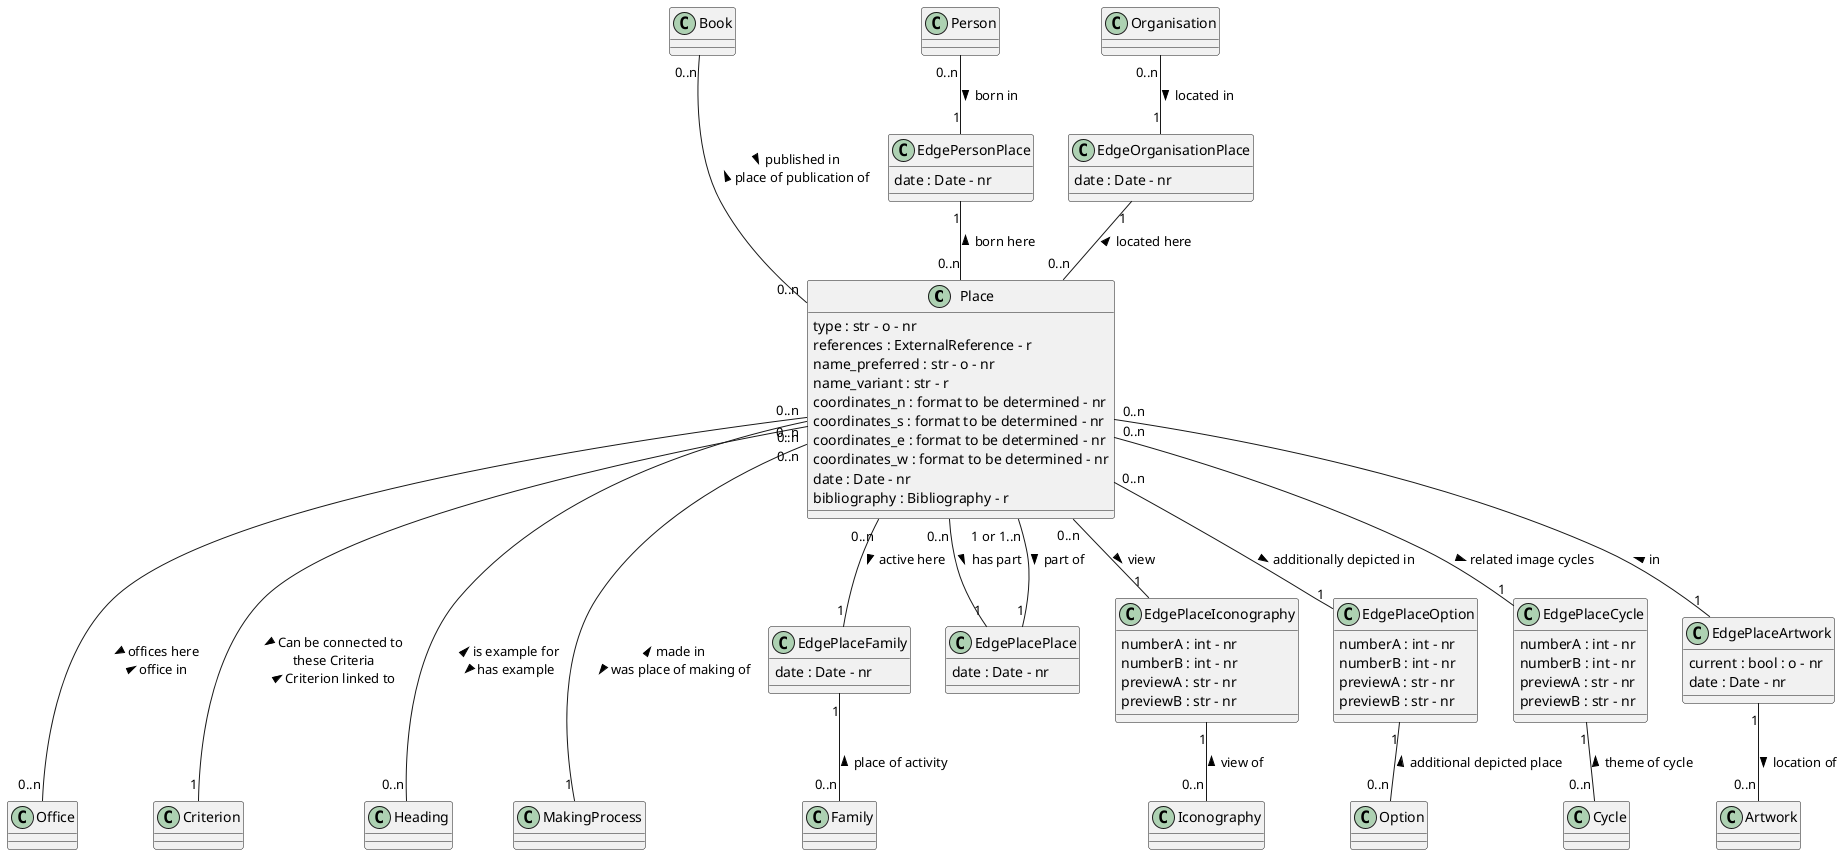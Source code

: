 @startuml 
class Place
Place : type : str - o - nr
Place : references : ExternalReference - r
Place : name_preferred : str - o - nr
Place : name_variant : str - r
Place : coordinates_n : format to be determined - nr
Place : coordinates_s : format to be determined - nr
Place : coordinates_e : format to be determined - nr
Place : coordinates_w : format to be determined - nr
Place : date : Date - nr
Place : bibliography : Bibliography - r


class Person 

class Family

class Office

class Organisation

class Place 

class Iconography

class Option 
    
class Criterion

class Cycle

class Book

class Heading

class MakingProcess

class Artwork

class EdgePersonPlace
EdgePersonPlace : date : Date - nr

class EdgePlaceFamily
EdgePlaceFamily : date : Date - nr

class EdgeOrganisationPlace
EdgeOrganisationPlace : date : Date - nr

class EdgePlacePlace
EdgePlacePlace : date : Date - nr

class EdgePlaceIconography
EdgePlaceIconography : numberA : int - nr
EdgePlaceIconography : numberB : int - nr
EdgePlaceIconography : previewA : str - nr
EdgePlaceIconography : previewB : str - nr

class EdgePlaceOption
EdgePlaceOption : numberA : int - nr
EdgePlaceOption : numberB : int - nr
EdgePlaceOption : previewA : str - nr
EdgePlaceOption : previewB : str - nr

class EdgePlaceCycle
EdgePlaceCycle : numberA : int - nr
EdgePlaceCycle : numberB : int - nr
EdgePlaceCycle : previewA : str - nr
EdgePlaceCycle : previewB : str - nr

class EdgePlaceArtwork
EdgePlaceArtwork : current : bool : o - nr
EdgePlaceArtwork : date : Date - nr

Person "0..n" -- "1" EdgePersonPlace : born in >
EdgePersonPlace "1" -- "0..n" Place : born here <

Place "0..n" -- "1" EdgePlaceFamily: active here >
EdgePlaceFamily "1" -- "0..n" Family : place of activity <

Place "0..n" --- "0..n" Office : > offices here \n office in <

Organisation "0..n" -- "1" EdgeOrganisationPlace : located in >
EdgeOrganisationPlace "1" -- "0..n" Place : located here <

Place "0..n" -- "1" EdgePlacePlace : has part >
EdgePlacePlace "1" -- "1 or 1..n" Place : part of <

Place "0..n" -- "1" EdgePlaceIconography : view >
EdgePlaceIconography "1" -- "0..n" Iconography : view of <

Place "0..n" -- "1" EdgePlaceOption : additionally depicted in >
EdgePlaceOption "1" -- "0..n" Option : additional depicted place <

Place "0..n" --- "1" Criterion : > Can be connected to \n these Criteria \n Criterion linked to <

Place "0..n" -- "1" EdgePlaceCycle : related image cycles >
EdgePlaceCycle "1" -- "0..n" Cycle : theme of cycle <

Book "0..n" --- "0..n" Place : > published in  \n place of publication of <

Place "0..n" --- "0..n" Heading : < is example for \n has example >

Place "0..n" --- "1" MakingProcess : < made in \n was place of making of >

Place "0..n" -- "1" EdgePlaceArtwork : < in
EdgePlaceArtwork  "1" -- "0..n" Artwork :   location of >

@enduml 
